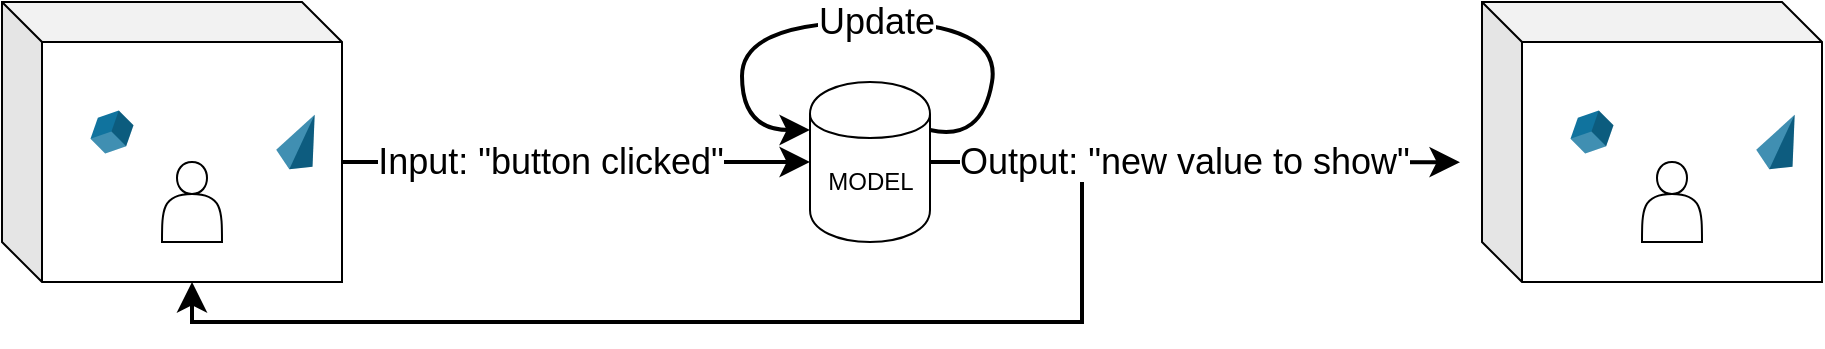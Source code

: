 <mxfile pages="2">
    <diagram name="GameLoop logics" id="K8I0entXAn2vORYXvAi0">
        <mxGraphModel dx="2882" dy="1411" grid="1" gridSize="10" guides="1" tooltips="1" connect="1" arrows="1" fold="1" page="1" pageScale="1" pageWidth="827" pageHeight="1169" math="0" shadow="0">
            <root>
                <mxCell id="0"/>
                <mxCell id="1" parent="0"/>
                <mxCell id="uvCerdLrEHCFP_nsgtv2-18" style="edgeStyle=orthogonalEdgeStyle;html=1;strokeColor=#000000;fontSize=22;exitX=0;exitY=0;exitDx=170;exitDy=80;exitPerimeter=0;entryX=0;entryY=0.5;entryDx=0;entryDy=0;strokeWidth=2;endSize=9;" edge="1" parent="1" source="uvCerdLrEHCFP_nsgtv2-22" target="uvCerdLrEHCFP_nsgtv2-27">
                    <mxGeometry relative="1" as="geometry">
                        <mxPoint x="364" y="140" as="sourcePoint"/>
                        <mxPoint x="290" y="50" as="targetPoint"/>
                    </mxGeometry>
                </mxCell>
                <mxCell id="uvCerdLrEHCFP_nsgtv2-19" value="&lt;font style=&quot;font-size: 18px;&quot;&gt;Input: &quot;button clicked&quot;&lt;/font&gt;" style="edgeLabel;html=1;align=center;verticalAlign=middle;resizable=0;points=[];" vertex="1" connectable="0" parent="uvCerdLrEHCFP_nsgtv2-18">
                    <mxGeometry x="-0.269" y="-1" relative="1" as="geometry">
                        <mxPoint x="18" y="-1" as="offset"/>
                    </mxGeometry>
                </mxCell>
                <mxCell id="uvCerdLrEHCFP_nsgtv2-20" style="edgeStyle=orthogonalEdgeStyle;html=1;strokeColor=#000000;fontSize=22;exitX=1;exitY=0.5;exitDx=0;exitDy=0;entryX=-0.004;entryY=0.556;entryDx=0;entryDy=0;entryPerimeter=0;strokeWidth=2;endSize=9;" edge="1" parent="1" source="uvCerdLrEHCFP_nsgtv2-27">
                    <mxGeometry relative="1" as="geometry">
                        <mxPoint x="424" y="170" as="sourcePoint"/>
                        <mxPoint x="719" y="130.08" as="targetPoint"/>
                        <Array as="points"/>
                    </mxGeometry>
                </mxCell>
                <mxCell id="uvCerdLrEHCFP_nsgtv2-21" value="&lt;font style=&quot;font-size: 18px;&quot;&gt;Output: &quot;new value to show&quot;&lt;/font&gt;" style="edgeLabel;html=1;align=center;verticalAlign=middle;resizable=0;points=[];" vertex="1" connectable="0" parent="uvCerdLrEHCFP_nsgtv2-20">
                    <mxGeometry x="-0.26" y="-1" relative="1" as="geometry">
                        <mxPoint x="28" y="-1" as="offset"/>
                    </mxGeometry>
                </mxCell>
                <mxCell id="uvCerdLrEHCFP_nsgtv2-22" value="" style="shape=cube;whiteSpace=wrap;html=1;boundedLbl=1;backgroundOutline=1;darkOpacity=0.05;darkOpacity2=0.1;" vertex="1" parent="1">
                    <mxGeometry x="-10" y="50" width="170" height="140" as="geometry"/>
                </mxCell>
                <mxCell id="uvCerdLrEHCFP_nsgtv2-23" value="" style="shape=actor;whiteSpace=wrap;html=1;" vertex="1" parent="1">
                    <mxGeometry x="70" y="130" width="30" height="40" as="geometry"/>
                </mxCell>
                <mxCell id="uvCerdLrEHCFP_nsgtv2-24" value="" style="verticalLabelPosition=bottom;verticalAlign=top;html=1;shape=mxgraph.infographic.shadedCube;isoAngle=15;fillColor=#10739E;strokeColor=none;rotation=-45;" vertex="1" parent="1">
                    <mxGeometry x="35" y="105" width="20" height="20" as="geometry"/>
                </mxCell>
                <mxCell id="uvCerdLrEHCFP_nsgtv2-25" value="" style="verticalLabelPosition=bottom;verticalAlign=top;html=1;shape=mxgraph.infographic.shadedPyramid;fillColor=#10739E;strokeColor=none;rotation=25;" vertex="1" parent="1">
                    <mxGeometry x="130" y="105" width="20" height="30" as="geometry"/>
                </mxCell>
                <mxCell id="uvCerdLrEHCFP_nsgtv2-26" style="edgeStyle=none;html=1;entryX=0;entryY=0;entryDx=95;entryDy=140;entryPerimeter=0;rounded=0;strokeWidth=2;endSize=9;" edge="1" parent="1" target="uvCerdLrEHCFP_nsgtv2-22">
                    <mxGeometry relative="1" as="geometry">
                        <mxPoint x="530" y="140" as="sourcePoint"/>
                        <Array as="points">
                            <mxPoint x="530" y="160"/>
                            <mxPoint x="530" y="210"/>
                            <mxPoint x="170" y="210"/>
                            <mxPoint x="85" y="210"/>
                        </Array>
                    </mxGeometry>
                </mxCell>
                <mxCell id="uvCerdLrEHCFP_nsgtv2-27" value="" style="shape=cylinder;whiteSpace=wrap;html=1;boundedLbl=1;backgroundOutline=1;fontSize=22;" vertex="1" parent="1">
                    <mxGeometry x="394" y="90" width="60" height="80" as="geometry"/>
                </mxCell>
                <mxCell id="uvCerdLrEHCFP_nsgtv2-28" style="edgeStyle=none;curved=1;html=1;exitX=1;exitY=0.3;exitDx=0;exitDy=0;entryX=0;entryY=0.3;entryDx=0;entryDy=0;strokeWidth=2;endSize=9;" edge="1" parent="1" source="uvCerdLrEHCFP_nsgtv2-27" target="uvCerdLrEHCFP_nsgtv2-27">
                    <mxGeometry relative="1" as="geometry">
                        <Array as="points">
                            <mxPoint x="480" y="120"/>
                            <mxPoint x="490" y="60"/>
                            <mxPoint x="360" y="60"/>
                            <mxPoint x="360" y="114"/>
                        </Array>
                    </mxGeometry>
                </mxCell>
                <mxCell id="uvCerdLrEHCFP_nsgtv2-29" value="&lt;font style=&quot;font-size: 18px;&quot;&gt;Update&lt;/font&gt;" style="edgeLabel;html=1;align=center;verticalAlign=middle;resizable=0;points=[];" vertex="1" connectable="0" parent="uvCerdLrEHCFP_nsgtv2-28">
                    <mxGeometry x="-0.156" relative="1" as="geometry">
                        <mxPoint x="-22" as="offset"/>
                    </mxGeometry>
                </mxCell>
                <mxCell id="uvCerdLrEHCFP_nsgtv2-30" value="" style="shape=cube;whiteSpace=wrap;html=1;boundedLbl=1;backgroundOutline=1;darkOpacity=0.05;darkOpacity2=0.1;" vertex="1" parent="1">
                    <mxGeometry x="730" y="50" width="170" height="140" as="geometry"/>
                </mxCell>
                <mxCell id="uvCerdLrEHCFP_nsgtv2-31" value="" style="shape=actor;whiteSpace=wrap;html=1;" vertex="1" parent="1">
                    <mxGeometry x="810" y="130" width="30" height="40" as="geometry"/>
                </mxCell>
                <mxCell id="uvCerdLrEHCFP_nsgtv2-32" value="" style="verticalLabelPosition=bottom;verticalAlign=top;html=1;shape=mxgraph.infographic.shadedCube;isoAngle=15;fillColor=#10739E;strokeColor=none;rotation=-45;" vertex="1" parent="1">
                    <mxGeometry x="775" y="105" width="20" height="20" as="geometry"/>
                </mxCell>
                <mxCell id="uvCerdLrEHCFP_nsgtv2-33" value="" style="verticalLabelPosition=bottom;verticalAlign=top;html=1;shape=mxgraph.infographic.shadedPyramid;fillColor=#10739E;strokeColor=none;rotation=25;" vertex="1" parent="1">
                    <mxGeometry x="870" y="105" width="20" height="30" as="geometry"/>
                </mxCell>
                <mxCell id="uvCerdLrEHCFP_nsgtv2-34" value="MODEL" style="text;html=1;align=center;verticalAlign=middle;resizable=0;points=[];autosize=1;strokeColor=none;fillColor=none;" vertex="1" parent="1">
                    <mxGeometry x="389" y="125" width="70" height="30" as="geometry"/>
                </mxCell>
            </root>
        </mxGraphModel>
    </diagram>
    <diagram id="ECH3pPtd6QQJtXg-LJKk" name="Struttura Progetto">
        <mxGraphModel dx="1957" dy="776" grid="1" gridSize="10" guides="1" tooltips="1" connect="1" arrows="1" fold="1" page="1" pageScale="1" pageWidth="827" pageHeight="1169" math="0" shadow="0">
            <root>
                <mxCell id="0"/>
                <mxCell id="1" parent="0"/>
                <mxCell id="9Mm-cmHZhTrKChTn1MuW-1" style="edgeStyle=none;rounded=0;html=1;entryX=0;entryY=0.5;entryDx=0;entryDy=0;fontSize=21;endArrow=diamond;endFill=1;exitX=1;exitY=0.5;exitDx=0;exitDy=0;endSize=20;" parent="1" source="9Mm-cmHZhTrKChTn1MuW-13" target="9Mm-cmHZhTrKChTn1MuW-8" edge="1">
                    <mxGeometry relative="1" as="geometry">
                        <mxPoint x="330.0" y="285" as="sourcePoint"/>
                    </mxGeometry>
                </mxCell>
                <mxCell id="9Mm-cmHZhTrKChTn1MuW-3" value="2" style="edgeLabel;html=1;align=center;verticalAlign=middle;resizable=0;points=[];fontSize=21;" parent="9Mm-cmHZhTrKChTn1MuW-1" vertex="1" connectable="0">
                    <mxGeometry x="-0.85" y="-1" relative="1" as="geometry">
                        <mxPoint x="-1" y="-21" as="offset"/>
                    </mxGeometry>
                </mxCell>
                <mxCell id="9Mm-cmHZhTrKChTn1MuW-5" value="" style="endArrow=diamond;endFill=0;endSize=24;html=1;rounded=0;exitX=0.5;exitY=0;exitDx=0;exitDy=0;entryX=0;entryY=0.5;entryDx=0;entryDy=0;edgeStyle=orthogonalEdgeStyle;" parent="1" source="9Mm-cmHZhTrKChTn1MuW-25" target="9Mm-cmHZhTrKChTn1MuW-17" edge="1">
                    <mxGeometry width="160" relative="1" as="geometry">
                        <mxPoint x="180" y="510" as="sourcePoint"/>
                        <mxPoint x="180" y="640" as="targetPoint"/>
                    </mxGeometry>
                </mxCell>
                <mxCell id="9Mm-cmHZhTrKChTn1MuW-6" value="&lt;font style=&quot;font-size: 21px;&quot;&gt;0..2&lt;/font&gt;" style="edgeLabel;html=1;align=center;verticalAlign=middle;resizable=0;points=[];" parent="9Mm-cmHZhTrKChTn1MuW-5" vertex="1" connectable="0">
                    <mxGeometry x="-0.819" y="-2" relative="1" as="geometry">
                        <mxPoint x="78" y="-46" as="offset"/>
                    </mxGeometry>
                </mxCell>
                <mxCell id="9Mm-cmHZhTrKChTn1MuW-7" value="*" style="edgeLabel;html=1;align=center;verticalAlign=middle;resizable=0;points=[];fontSize=21;" parent="9Mm-cmHZhTrKChTn1MuW-5" vertex="1" connectable="0">
                    <mxGeometry x="-0.715" y="2" relative="1" as="geometry">
                        <mxPoint x="-8" y="13" as="offset"/>
                    </mxGeometry>
                </mxCell>
                <mxCell id="9Mm-cmHZhTrKChTn1MuW-8" value="Game" style="rounded=0;whiteSpace=wrap;html=1;fontSize=21;" parent="1" vertex="1">
                    <mxGeometry x="510" y="250" width="120" height="60" as="geometry"/>
                </mxCell>
                <mxCell id="9Mm-cmHZhTrKChTn1MuW-9" style="edgeStyle=orthogonalEdgeStyle;rounded=0;html=1;exitX=0.25;exitY=0;exitDx=0;exitDy=0;entryX=1;entryY=0.5;entryDx=0;entryDy=0;fontSize=21;endArrow=none;endFill=0;" parent="1" source="9Mm-cmHZhTrKChTn1MuW-13" target="9Mm-cmHZhTrKChTn1MuW-17" edge="1">
                    <mxGeometry relative="1" as="geometry"/>
                </mxCell>
                <mxCell id="9Mm-cmHZhTrKChTn1MuW-10" value="holds" style="edgeLabel;html=1;align=center;verticalAlign=middle;resizable=0;points=[];fontSize=21;" parent="9Mm-cmHZhTrKChTn1MuW-9" vertex="1" connectable="0">
                    <mxGeometry x="-0.142" y="-1" relative="1" as="geometry">
                        <mxPoint x="-50" y="1" as="offset"/>
                    </mxGeometry>
                </mxCell>
                <mxCell id="9Mm-cmHZhTrKChTn1MuW-11" value="1" style="edgeLabel;html=1;align=center;verticalAlign=middle;resizable=0;points=[];fontSize=21;" parent="9Mm-cmHZhTrKChTn1MuW-9" vertex="1" connectable="0">
                    <mxGeometry x="-0.75" y="1" relative="1" as="geometry">
                        <mxPoint x="11" y="16" as="offset"/>
                    </mxGeometry>
                </mxCell>
                <mxCell id="9Mm-cmHZhTrKChTn1MuW-12" value="1" style="edgeLabel;html=1;align=center;verticalAlign=middle;resizable=0;points=[];fontSize=21;" parent="9Mm-cmHZhTrKChTn1MuW-9" vertex="1" connectable="0">
                    <mxGeometry x="0.797" relative="1" as="geometry">
                        <mxPoint x="-6" y="-20" as="offset"/>
                    </mxGeometry>
                </mxCell>
                <mxCell id="1IONxU3glSTm9N3h4Tqr-2" style="edgeStyle=orthogonalEdgeStyle;html=1;exitX=0;exitY=0.5;exitDx=0;exitDy=0;entryX=0.5;entryY=0;entryDx=0;entryDy=0;rounded=0;endArrow=none;endFill=0;" parent="1" source="9Mm-cmHZhTrKChTn1MuW-13" target="1IONxU3glSTm9N3h4Tqr-1" edge="1">
                    <mxGeometry relative="1" as="geometry"/>
                </mxCell>
                <mxCell id="1IONxU3glSTm9N3h4Tqr-3" value="&lt;font style=&quot;font-size: 21px;&quot;&gt;has a&lt;/font&gt;" style="edgeLabel;html=1;align=center;verticalAlign=middle;resizable=0;points=[];" parent="1IONxU3glSTm9N3h4Tqr-2" vertex="1" connectable="0">
                    <mxGeometry x="-0.102" y="1" relative="1" as="geometry">
                        <mxPoint x="58" as="offset"/>
                    </mxGeometry>
                </mxCell>
                <mxCell id="1IONxU3glSTm9N3h4Tqr-4" value="1" style="edgeLabel;html=1;align=center;verticalAlign=middle;resizable=0;points=[];fontSize=21;" parent="1IONxU3glSTm9N3h4Tqr-2" vertex="1" connectable="0">
                    <mxGeometry x="-0.883" y="2" relative="1" as="geometry">
                        <mxPoint x="8" y="18" as="offset"/>
                    </mxGeometry>
                </mxCell>
                <mxCell id="1IONxU3glSTm9N3h4Tqr-5" value="1" style="edgeLabel;html=1;align=center;verticalAlign=middle;resizable=0;points=[];fontSize=21;" parent="1IONxU3glSTm9N3h4Tqr-2" vertex="1" connectable="0">
                    <mxGeometry x="0.809" y="-1" relative="1" as="geometry">
                        <mxPoint x="-9" y="21" as="offset"/>
                    </mxGeometry>
                </mxCell>
                <mxCell id="1IONxU3glSTm9N3h4Tqr-25" style="edgeStyle=none;rounded=0;html=1;exitX=0.25;exitY=1;exitDx=0;exitDy=0;fontSize=21;endArrow=none;endFill=0;endSize=20;entryX=0.25;entryY=0;entryDx=0;entryDy=0;" parent="1" source="9Mm-cmHZhTrKChTn1MuW-13" target="1IONxU3glSTm9N3h4Tqr-12" edge="1">
                    <mxGeometry relative="1" as="geometry">
                        <mxPoint x="380" y="430" as="targetPoint"/>
                    </mxGeometry>
                </mxCell>
                <mxCell id="1IONxU3glSTm9N3h4Tqr-26" value="play" style="edgeLabel;html=1;align=center;verticalAlign=middle;resizable=0;points=[];fontSize=21;" parent="1IONxU3glSTm9N3h4Tqr-25" vertex="1" connectable="0">
                    <mxGeometry x="0.139" y="1" relative="1" as="geometry">
                        <mxPoint x="-1" y="11" as="offset"/>
                    </mxGeometry>
                </mxCell>
                <mxCell id="1IONxU3glSTm9N3h4Tqr-37" style="edgeStyle=none;rounded=0;html=1;exitX=0.75;exitY=0;exitDx=0;exitDy=0;entryX=0.5;entryY=1;entryDx=0;entryDy=0;fontSize=21;endArrow=none;endFill=0;endSize=20;" parent="1" source="9Mm-cmHZhTrKChTn1MuW-13" target="1IONxU3glSTm9N3h4Tqr-36" edge="1">
                    <mxGeometry relative="1" as="geometry"/>
                </mxCell>
                <mxCell id="1IONxU3glSTm9N3h4Tqr-45" value="has" style="edgeLabel;html=1;align=center;verticalAlign=middle;resizable=0;points=[];fontSize=21;" parent="1IONxU3glSTm9N3h4Tqr-37" vertex="1" connectable="0">
                    <mxGeometry x="0.246" y="-3" relative="1" as="geometry">
                        <mxPoint as="offset"/>
                    </mxGeometry>
                </mxCell>
                <mxCell id="1IONxU3glSTm9N3h4Tqr-43" style="edgeStyle=none;rounded=0;html=1;exitX=0.75;exitY=1;exitDx=0;exitDy=0;entryX=0.75;entryY=0;entryDx=0;entryDy=0;fontSize=21;endArrow=none;endFill=0;endSize=20;" parent="1" source="9Mm-cmHZhTrKChTn1MuW-13" target="1IONxU3glSTm9N3h4Tqr-12" edge="1">
                    <mxGeometry relative="1" as="geometry"/>
                </mxCell>
                <mxCell id="1IONxU3glSTm9N3h4Tqr-44" value="direct attacks" style="edgeLabel;html=1;align=center;verticalAlign=middle;resizable=0;points=[];fontSize=21;" parent="1IONxU3glSTm9N3h4Tqr-43" vertex="1" connectable="0">
                    <mxGeometry x="-0.29" y="1" relative="1" as="geometry">
                        <mxPoint x="39" y="-1" as="offset"/>
                    </mxGeometry>
                </mxCell>
                <mxCell id="9Mm-cmHZhTrKChTn1MuW-13" value="Player" style="rounded=0;whiteSpace=wrap;html=1;fontSize=21;" parent="1" vertex="1">
                    <mxGeometry x="240" y="250" width="120" height="60" as="geometry"/>
                </mxCell>
                <mxCell id="9Mm-cmHZhTrKChTn1MuW-14" style="edgeStyle=orthogonalEdgeStyle;rounded=0;html=1;entryX=0.75;entryY=1;entryDx=0;entryDy=0;strokeWidth=1;fontSize=21;endArrow=diamond;endFill=1;endSize=20;exitX=0.5;exitY=0;exitDx=0;exitDy=0;" parent="1" source="9Mm-cmHZhTrKChTn1MuW-16" target="9Mm-cmHZhTrKChTn1MuW-8" edge="1">
                    <mxGeometry relative="1" as="geometry"/>
                </mxCell>
                <mxCell id="9Mm-cmHZhTrKChTn1MuW-15" value="1" style="edgeLabel;html=1;align=center;verticalAlign=middle;resizable=0;points=[];fontSize=21;" parent="9Mm-cmHZhTrKChTn1MuW-14" vertex="1" connectable="0">
                    <mxGeometry x="-0.814" y="1" relative="1" as="geometry">
                        <mxPoint x="11" y="-3" as="offset"/>
                    </mxGeometry>
                </mxCell>
                <mxCell id="9Mm-cmHZhTrKChTn1MuW-16" value="Turn" style="rounded=0;whiteSpace=wrap;html=1;fontSize=21;" parent="1" vertex="1">
                    <mxGeometry x="707" y="438" width="120" height="60" as="geometry"/>
                </mxCell>
                <mxCell id="9Mm-cmHZhTrKChTn1MuW-17" value="Deck" style="rounded=0;whiteSpace=wrap;html=1;fontSize=21;" parent="1" vertex="1">
                    <mxGeometry x="-30" y="190" width="120" height="60" as="geometry"/>
                </mxCell>
                <mxCell id="9Mm-cmHZhTrKChTn1MuW-18" style="edgeStyle=orthogonalEdgeStyle;rounded=0;html=1;entryX=0.25;entryY=1;entryDx=0;entryDy=0;strokeWidth=1;fontSize=21;endArrow=diamond;endFill=1;endSize=20;" parent="1" source="9Mm-cmHZhTrKChTn1MuW-20" target="9Mm-cmHZhTrKChTn1MuW-8" edge="1">
                    <mxGeometry relative="1" as="geometry"/>
                </mxCell>
                <mxCell id="9Mm-cmHZhTrKChTn1MuW-19" value="1" style="edgeLabel;html=1;align=center;verticalAlign=middle;resizable=0;points=[];fontSize=21;" parent="9Mm-cmHZhTrKChTn1MuW-18" vertex="1" connectable="0">
                    <mxGeometry x="-0.85" relative="1" as="geometry">
                        <mxPoint x="10" y="-5" as="offset"/>
                    </mxGeometry>
                </mxCell>
                <mxCell id="9Mm-cmHZhTrKChTn1MuW-20" value="Battlefield" style="whiteSpace=wrap;html=1;fontSize=21;" parent="1" vertex="1">
                    <mxGeometry x="480" y="448" width="120" height="60" as="geometry"/>
                </mxCell>
                <mxCell id="9Mm-cmHZhTrKChTn1MuW-25" value="Card" style="rounded=0;whiteSpace=wrap;html=1;fontSize=21;" parent="1" vertex="1">
                    <mxGeometry x="-220" y="260" width="120" height="60" as="geometry"/>
                </mxCell>
                <mxCell id="1IONxU3glSTm9N3h4Tqr-40" style="edgeStyle=none;rounded=0;html=1;fontSize=21;endArrow=none;endFill=0;endSize=20;dashed=1;exitX=0.992;exitY=0.37;exitDx=0;exitDy=0;exitPerimeter=0;" parent="1" source="1IONxU3glSTm9N3h4Tqr-1" edge="1">
                    <mxGeometry relative="1" as="geometry">
                        <mxPoint x="250" y="400" as="targetPoint"/>
                    </mxGeometry>
                </mxCell>
                <mxCell id="1IONxU3glSTm9N3h4Tqr-1" value="Hand" style="rounded=0;whiteSpace=wrap;html=1;fontSize=21;" parent="1" vertex="1">
                    <mxGeometry x="-30" y="378" width="120" height="60" as="geometry"/>
                </mxCell>
                <mxCell id="1IONxU3glSTm9N3h4Tqr-6" value="" style="endArrow=diamond;endFill=0;endSize=24;html=1;rounded=0;exitX=0.5;exitY=1;exitDx=0;exitDy=0;entryX=0;entryY=0.5;entryDx=0;entryDy=0;edgeStyle=orthogonalEdgeStyle;" parent="1" source="9Mm-cmHZhTrKChTn1MuW-25" target="1IONxU3glSTm9N3h4Tqr-1" edge="1">
                    <mxGeometry width="160" relative="1" as="geometry">
                        <mxPoint x="249.76" y="620" as="sourcePoint"/>
                        <mxPoint x="249.76" y="490" as="targetPoint"/>
                    </mxGeometry>
                </mxCell>
                <mxCell id="1IONxU3glSTm9N3h4Tqr-7" value="&lt;font style=&quot;font-size: 21px;&quot;&gt;0..2&lt;/font&gt;" style="edgeLabel;html=1;align=center;verticalAlign=middle;resizable=0;points=[];" parent="1IONxU3glSTm9N3h4Tqr-6" vertex="1" connectable="0">
                    <mxGeometry x="-0.819" y="-2" relative="1" as="geometry">
                        <mxPoint x="82" y="51" as="offset"/>
                    </mxGeometry>
                </mxCell>
                <mxCell id="1IONxU3glSTm9N3h4Tqr-8" value="*" style="edgeLabel;html=1;align=center;verticalAlign=middle;resizable=0;points=[];fontSize=21;" parent="1IONxU3glSTm9N3h4Tqr-6" vertex="1" connectable="0">
                    <mxGeometry x="-0.715" y="2" relative="1" as="geometry">
                        <mxPoint x="-12" y="-3" as="offset"/>
                    </mxGeometry>
                </mxCell>
                <mxCell id="1IONxU3glSTm9N3h4Tqr-13" style="edgeStyle=none;rounded=0;html=1;entryX=0;entryY=0.5;entryDx=0;entryDy=0;fontSize=21;endArrow=diamond;endFill=1;exitX=1;exitY=0.5;exitDx=0;exitDy=0;endSize=20;" parent="1" source="1IONxU3glSTm9N3h4Tqr-12" target="9Mm-cmHZhTrKChTn1MuW-20" edge="1">
                    <mxGeometry relative="1" as="geometry">
                        <Array as="points"/>
                    </mxGeometry>
                </mxCell>
                <mxCell id="1IONxU3glSTm9N3h4Tqr-12" value="PlacedCard" style="rounded=0;whiteSpace=wrap;html=1;fontSize=21;" parent="1" vertex="1">
                    <mxGeometry x="240" y="448" width="120" height="60" as="geometry"/>
                </mxCell>
                <mxCell id="1IONxU3glSTm9N3h4Tqr-15" value="0..*" style="text;html=1;align=center;verticalAlign=middle;resizable=0;points=[];autosize=1;strokeColor=none;fillColor=none;fontSize=21;" parent="1" vertex="1">
                    <mxGeometry x="220" y="418" width="60" height="40" as="geometry"/>
                </mxCell>
                <mxCell id="1IONxU3glSTm9N3h4Tqr-17" style="edgeStyle=none;rounded=0;html=1;fontSize=21;endArrow=none;endFill=0;endSize=20;exitX=0.5;exitY=1;exitDx=0;exitDy=0;" parent="1" source="1IONxU3glSTm9N3h4Tqr-16" edge="1">
                    <mxGeometry relative="1" as="geometry">
                        <mxPoint x="570" y="250" as="targetPoint"/>
                    </mxGeometry>
                </mxCell>
                <mxCell id="1IONxU3glSTm9N3h4Tqr-18" value="joins" style="edgeLabel;html=1;align=center;verticalAlign=middle;resizable=0;points=[];fontSize=21;" parent="1IONxU3glSTm9N3h4Tqr-17" vertex="1" connectable="0">
                    <mxGeometry x="0.2" relative="1" as="geometry">
                        <mxPoint y="-8" as="offset"/>
                    </mxGeometry>
                </mxCell>
                <mxCell id="1IONxU3glSTm9N3h4Tqr-16" value="User" style="rounded=0;whiteSpace=wrap;html=1;fontSize=21;" parent="1" vertex="1">
                    <mxGeometry x="510" y="60" width="120" height="60" as="geometry"/>
                </mxCell>
                <mxCell id="1IONxU3glSTm9N3h4Tqr-19" value="0..*" style="text;html=1;align=center;verticalAlign=middle;resizable=0;points=[];autosize=1;strokeColor=none;fillColor=none;fontSize=21;" parent="1" vertex="1">
                    <mxGeometry x="560" y="110" width="60" height="40" as="geometry"/>
                </mxCell>
                <mxCell id="1IONxU3glSTm9N3h4Tqr-20" value="1" style="text;html=1;align=center;verticalAlign=middle;resizable=0;points=[];autosize=1;strokeColor=none;fillColor=none;fontSize=21;" parent="1" vertex="1">
                    <mxGeometry x="560" y="220" width="40" height="40" as="geometry"/>
                </mxCell>
                <mxCell id="1IONxU3glSTm9N3h4Tqr-21" style="edgeStyle=orthogonalEdgeStyle;rounded=0;html=1;entryX=1;entryY=0.5;entryDx=0;entryDy=0;strokeWidth=1;fontSize=21;endArrow=diamond;endFill=1;endSize=20;exitX=0;exitY=0.5;exitDx=0;exitDy=0;" parent="1" source="1IONxU3glSTm9N3h4Tqr-23" target="9Mm-cmHZhTrKChTn1MuW-8" edge="1">
                    <mxGeometry relative="1" as="geometry">
                        <mxPoint x="740" y="280" as="sourcePoint"/>
                        <mxPoint x="610" y="320" as="targetPoint"/>
                    </mxGeometry>
                </mxCell>
                <mxCell id="1IONxU3glSTm9N3h4Tqr-23" value="Spectator" style="rounded=0;whiteSpace=wrap;html=1;fontSize=21;" parent="1" vertex="1">
                    <mxGeometry x="707" y="250" width="120" height="60" as="geometry"/>
                </mxCell>
                <mxCell id="1IONxU3glSTm9N3h4Tqr-24" value="0..*" style="text;html=1;align=center;verticalAlign=middle;resizable=0;points=[];autosize=1;strokeColor=none;fillColor=none;fontSize=21;" parent="1" vertex="1">
                    <mxGeometry x="660" y="250" width="60" height="40" as="geometry"/>
                </mxCell>
                <mxCell id="1IONxU3glSTm9N3h4Tqr-28" value="0..*" style="text;html=1;align=center;verticalAlign=middle;resizable=0;points=[];autosize=1;strokeColor=none;fillColor=none;fontSize=21;" parent="1" vertex="1">
                    <mxGeometry x="380" y="448" width="60" height="40" as="geometry"/>
                </mxCell>
                <mxCell id="1IONxU3glSTm9N3h4Tqr-29" value="1" style="text;html=1;align=center;verticalAlign=middle;resizable=0;points=[];autosize=1;strokeColor=none;fillColor=none;fontSize=21;" parent="1" vertex="1">
                    <mxGeometry x="240" y="300" width="40" height="40" as="geometry"/>
                </mxCell>
                <mxCell id="1IONxU3glSTm9N3h4Tqr-34" value="0..*" style="text;html=1;align=center;verticalAlign=middle;resizable=0;points=[];autosize=1;strokeColor=none;fillColor=none;fontSize=21;" parent="1" vertex="1">
                    <mxGeometry x="260" y="498" width="60" height="40" as="geometry"/>
                </mxCell>
                <mxCell id="1IONxU3glSTm9N3h4Tqr-35" value="0..*" style="text;html=1;align=center;verticalAlign=middle;resizable=0;points=[];autosize=1;strokeColor=none;fillColor=none;fontSize=21;" parent="1" vertex="1">
                    <mxGeometry x="190" y="458" width="60" height="40" as="geometry"/>
                </mxCell>
                <mxCell id="1IONxU3glSTm9N3h4Tqr-36" value="Life Points" style="rounded=0;whiteSpace=wrap;html=1;fontSize=21;" parent="1" vertex="1">
                    <mxGeometry x="270" y="60" width="120" height="60" as="geometry"/>
                </mxCell>
                <mxCell id="1IONxU3glSTm9N3h4Tqr-38" value="1" style="text;html=1;align=center;verticalAlign=middle;resizable=0;points=[];autosize=1;strokeColor=none;fillColor=none;fontSize=21;" parent="1" vertex="1">
                    <mxGeometry x="320" y="110" width="40" height="40" as="geometry"/>
                </mxCell>
                <mxCell id="1IONxU3glSTm9N3h4Tqr-39" value="1" style="text;html=1;align=center;verticalAlign=middle;resizable=0;points=[];autosize=1;strokeColor=none;fillColor=none;fontSize=21;" parent="1" vertex="1">
                    <mxGeometry x="320" y="220" width="40" height="40" as="geometry"/>
                </mxCell>
                <mxCell id="1IONxU3glSTm9N3h4Tqr-47" style="edgeStyle=none;rounded=0;html=1;exitX=0.25;exitY=1;exitDx=0;exitDy=0;entryX=0;entryY=0.75;entryDx=0;entryDy=0;fontSize=21;endArrow=none;endFill=0;endSize=20;" parent="1" source="1IONxU3glSTm9N3h4Tqr-12" target="1IONxU3glSTm9N3h4Tqr-12" edge="1">
                    <mxGeometry relative="1" as="geometry">
                        <Array as="points">
                            <mxPoint x="270" y="550"/>
                            <mxPoint x="210" y="550"/>
                            <mxPoint x="210" y="493"/>
                        </Array>
                    </mxGeometry>
                </mxCell>
                <mxCell id="1IONxU3glSTm9N3h4Tqr-48" value="attacks" style="edgeLabel;html=1;align=center;verticalAlign=middle;resizable=0;points=[];fontSize=21;" parent="1IONxU3glSTm9N3h4Tqr-47" vertex="1" connectable="0">
                    <mxGeometry x="0.234" y="-2" relative="1" as="geometry">
                        <mxPoint x="-12" y="15" as="offset"/>
                    </mxGeometry>
                </mxCell>
                <mxCell id="1IONxU3glSTm9N3h4Tqr-49" value="0..1" style="text;html=1;align=center;verticalAlign=middle;resizable=0;points=[];autosize=1;strokeColor=none;fillColor=none;fontSize=21;" parent="1" vertex="1">
                    <mxGeometry x="320" y="310" width="60" height="40" as="geometry"/>
                </mxCell>
                <mxCell id="1IONxU3glSTm9N3h4Tqr-50" value="0..*" style="text;html=1;align=center;verticalAlign=middle;resizable=0;points=[];autosize=1;strokeColor=none;fillColor=none;fontSize=21;" parent="1" vertex="1">
                    <mxGeometry x="320" y="418" width="60" height="40" as="geometry"/>
                </mxCell>
            </root>
        </mxGraphModel>
    </diagram>
    <diagram id="wANbDn2j-jqP6U3QL-yj" name="daisy chain">
        <mxGraphModel dx="1980" dy="776" grid="1" gridSize="10" guides="1" tooltips="1" connect="1" arrows="1" fold="1" page="1" pageScale="1" pageWidth="850" pageHeight="1100" math="0" shadow="0">
            <root>
                <mxCell id="0"/>
                <mxCell id="1" parent="0"/>
                <mxCell id="u9k8YTGe8svrHLL1ocL_-4" style="edgeStyle=none;html=1;exitX=0.25;exitY=1;exitDx=0;exitDy=0;entryX=0.5;entryY=0;entryDx=0;entryDy=0;fontSize=25;" parent="1" source="u9k8YTGe8svrHLL1ocL_-6" target="u9k8YTGe8svrHLL1ocL_-10" edge="1">
                    <mxGeometry relative="1" as="geometry"/>
                </mxCell>
                <mxCell id="u9k8YTGe8svrHLL1ocL_-5" style="edgeStyle=none;html=1;exitX=0.75;exitY=1;exitDx=0;exitDy=0;entryX=0.5;entryY=0;entryDx=0;entryDy=0;fontSize=25;" parent="1" source="u9k8YTGe8svrHLL1ocL_-6" target="u9k8YTGe8svrHLL1ocL_-11" edge="1">
                    <mxGeometry relative="1" as="geometry"/>
                </mxCell>
                <mxCell id="u9k8YTGe8svrHLL1ocL_-6" value="&lt;font style=&quot;font-size: 25px;&quot;&gt;CLIENT 2&lt;/font&gt;" style="rounded=0;whiteSpace=wrap;html=1;" parent="1" vertex="1">
                    <mxGeometry x="440" y="430" width="120" height="60" as="geometry"/>
                </mxCell>
                <mxCell id="u9k8YTGe8svrHLL1ocL_-7" value="&lt;font style=&quot;font-size: 25px;&quot;&gt;...&lt;/font&gt;" style="text;html=1;align=center;verticalAlign=middle;resizable=0;points=[];autosize=1;strokeColor=none;fillColor=none;" parent="1" vertex="1">
                    <mxGeometry x="760" y="440" width="40" height="40" as="geometry"/>
                </mxCell>
                <mxCell id="u9k8YTGe8svrHLL1ocL_-9" value="&lt;font style=&quot;font-size: 25px;&quot;&gt;MODEL 1&lt;/font&gt;" style="rounded=0;whiteSpace=wrap;html=1;" parent="1" vertex="1">
                    <mxGeometry x="200" y="535" width="120" height="50" as="geometry"/>
                </mxCell>
                <mxCell id="u9k8YTGe8svrHLL1ocL_-10" value="&lt;font style=&quot;font-size: 25px;&quot;&gt;VIEW 2&lt;/font&gt;" style="rounded=0;whiteSpace=wrap;html=1;" parent="1" vertex="1">
                    <mxGeometry x="380" y="535" width="100" height="50" as="geometry"/>
                </mxCell>
                <mxCell id="u9k8YTGe8svrHLL1ocL_-11" value="&lt;font style=&quot;font-size: 25px;&quot;&gt;MODEL 2&lt;/font&gt;" style="rounded=0;whiteSpace=wrap;html=1;" parent="1" vertex="1">
                    <mxGeometry x="525" y="535" width="120" height="50" as="geometry"/>
                </mxCell>
                <mxCell id="u9k8YTGe8svrHLL1ocL_-12" style="edgeStyle=none;html=1;exitX=0.31;exitY=0.8;exitDx=0;exitDy=0;exitPerimeter=0;entryX=0.5;entryY=0;entryDx=0;entryDy=0;fontSize=25;" parent="1" source="u9k8YTGe8svrHLL1ocL_-15" edge="1">
                    <mxGeometry relative="1" as="geometry">
                        <mxPoint x="180" y="430" as="targetPoint"/>
                    </mxGeometry>
                </mxCell>
                <mxCell id="u9k8YTGe8svrHLL1ocL_-13" style="edgeStyle=none;html=1;exitX=0.55;exitY=0.95;exitDx=0;exitDy=0;exitPerimeter=0;entryX=0.5;entryY=0;entryDx=0;entryDy=0;fontSize=25;" parent="1" source="u9k8YTGe8svrHLL1ocL_-15" target="u9k8YTGe8svrHLL1ocL_-6" edge="1">
                    <mxGeometry relative="1" as="geometry"/>
                </mxCell>
                <mxCell id="u9k8YTGe8svrHLL1ocL_-14" style="edgeStyle=none;html=1;exitX=0.8;exitY=0.8;exitDx=0;exitDy=0;exitPerimeter=0;entryX=0.425;entryY=0.025;entryDx=0;entryDy=0;entryPerimeter=0;fontSize=25;" parent="1" source="u9k8YTGe8svrHLL1ocL_-15" target="u9k8YTGe8svrHLL1ocL_-7" edge="1">
                    <mxGeometry relative="1" as="geometry"/>
                </mxCell>
                <mxCell id="u9k8YTGe8svrHLL1ocL_-15" value="Reflector" style="ellipse;shape=cloud;whiteSpace=wrap;html=1;fontSize=25;" parent="1" vertex="1">
                    <mxGeometry x="230" y="260" width="490" height="120" as="geometry"/>
                </mxCell>
                <mxCell id="u9k8YTGe8svrHLL1ocL_-16" style="edgeStyle=orthogonalEdgeStyle;html=1;entryX=0.5;entryY=1;entryDx=0;entryDy=0;fontSize=25;fontColor=#FF0000;strokeColor=#FF0000;" parent="1" source="u9k8YTGe8svrHLL1ocL_-19" target="u9k8YTGe8svrHLL1ocL_-9" edge="1">
                    <mxGeometry relative="1" as="geometry">
                        <Array as="points">
                            <mxPoint x="260" y="660"/>
                        </Array>
                    </mxGeometry>
                </mxCell>
                <mxCell id="u9k8YTGe8svrHLL1ocL_-17" style="edgeStyle=orthogonalEdgeStyle;html=1;entryX=0.5;entryY=1;entryDx=0;entryDy=0;fontSize=25;fontColor=#FF0000;strokeColor=#FF0000;" parent="1" source="u9k8YTGe8svrHLL1ocL_-19" target="u9k8YTGe8svrHLL1ocL_-11" edge="1">
                    <mxGeometry relative="1" as="geometry"/>
                </mxCell>
                <mxCell id="u9k8YTGe8svrHLL1ocL_-18" style="edgeStyle=orthogonalEdgeStyle;html=1;entryX=0.466;entryY=1.026;entryDx=0;entryDy=0;entryPerimeter=0;fontSize=25;fontColor=#FF0000;strokeColor=#FF0000;" parent="1" source="u9k8YTGe8svrHLL1ocL_-19" target="u9k8YTGe8svrHLL1ocL_-7" edge="1">
                    <mxGeometry relative="1" as="geometry"/>
                </mxCell>
                <mxCell id="u9k8YTGe8svrHLL1ocL_-19" value="&lt;font color=&quot;#ff0000&quot;&gt;BIT-IDENTICAL&lt;/font&gt;" style="text;html=1;align=center;verticalAlign=middle;resizable=0;points=[];autosize=1;strokeColor=none;fillColor=none;fontSize=25;" parent="1" vertex="1">
                    <mxGeometry x="310" y="640" width="200" height="40" as="geometry"/>
                </mxCell>
                <mxCell id="u9k8YTGe8svrHLL1ocL_-20" value="&lt;font style=&quot;font-size: 25px;&quot;&gt;CLIENT 1&lt;/font&gt;" style="rounded=0;whiteSpace=wrap;html=1;" parent="1" vertex="1">
                    <mxGeometry x="110" y="430" width="120" height="60" as="geometry"/>
                </mxCell>
                <mxCell id="u9k8YTGe8svrHLL1ocL_-21" style="edgeStyle=none;html=1;exitX=0.25;exitY=1;exitDx=0;exitDy=0;entryX=0.5;entryY=0;entryDx=0;entryDy=0;fontSize=25;" parent="1" source="u9k8YTGe8svrHLL1ocL_-20" target="u9k8YTGe8svrHLL1ocL_-22" edge="1">
                    <mxGeometry relative="1" as="geometry"/>
                </mxCell>
                <mxCell id="u9k8YTGe8svrHLL1ocL_-22" value="&lt;font style=&quot;font-size: 25px;&quot;&gt;VIEW 1&lt;/font&gt;" style="rounded=0;whiteSpace=wrap;html=1;" parent="1" vertex="1">
                    <mxGeometry x="20" y="535" width="100" height="50" as="geometry"/>
                </mxCell>
                <mxCell id="u9k8YTGe8svrHLL1ocL_-23" style="edgeStyle=none;html=1;exitX=0.75;exitY=1;exitDx=0;exitDy=0;entryX=0.5;entryY=0;entryDx=0;entryDy=0;fontSize=25;" parent="1" source="u9k8YTGe8svrHLL1ocL_-20" edge="1">
                    <mxGeometry relative="1" as="geometry">
                        <mxPoint x="250.0" y="535" as="targetPoint"/>
                    </mxGeometry>
                </mxCell>
                <mxCell id="u9k8YTGe8svrHLL1ocL_-24" style="edgeStyle=orthogonalEdgeStyle;html=1;exitX=1;exitY=0.5;exitDx=0;exitDy=0;entryX=0.5;entryY=0;entryDx=0;entryDy=0;entryPerimeter=0;" parent="1" source="u9k8YTGe8svrHLL1ocL_-27" target="u9k8YTGe8svrHLL1ocL_-37" edge="1">
                    <mxGeometry relative="1" as="geometry"/>
                </mxCell>
                <mxCell id="u9k8YTGe8svrHLL1ocL_-25" style="edgeStyle=orthogonalEdgeStyle;html=1;exitX=0.5;exitY=1;exitDx=0;exitDy=0;entryX=0.5;entryY=0;entryDx=0;entryDy=0;" parent="1" source="u9k8YTGe8svrHLL1ocL_-27" target="u9k8YTGe8svrHLL1ocL_-33" edge="1">
                    <mxGeometry relative="1" as="geometry"/>
                </mxCell>
                <mxCell id="u9k8YTGe8svrHLL1ocL_-26" style="edgeStyle=orthogonalEdgeStyle;html=1;exitX=0;exitY=0.5;exitDx=0;exitDy=0;entryX=0.5;entryY=0;entryDx=0;entryDy=0;" parent="1" source="u9k8YTGe8svrHLL1ocL_-27" target="u9k8YTGe8svrHLL1ocL_-29" edge="1">
                    <mxGeometry relative="1" as="geometry"/>
                </mxCell>
                <mxCell id="u9k8YTGe8svrHLL1ocL_-27" value="&lt;font style=&quot;font-size: 25px;&quot;&gt;MODEL&lt;/font&gt;" style="rounded=0;whiteSpace=wrap;html=1;" parent="1" vertex="1">
                    <mxGeometry x="375" y="790" width="100" height="50" as="geometry"/>
                </mxCell>
                <mxCell id="u9k8YTGe8svrHLL1ocL_-28" style="edgeStyle=orthogonalEdgeStyle;html=1;exitX=0.5;exitY=0;exitDx=0;exitDy=0;entryX=0;entryY=0.5;entryDx=0;entryDy=0;" parent="1" source="u9k8YTGe8svrHLL1ocL_-29" target="u9k8YTGe8svrHLL1ocL_-27" edge="1">
                    <mxGeometry relative="1" as="geometry"/>
                </mxCell>
                <mxCell id="u9k8YTGe8svrHLL1ocL_-29" value="&lt;font style=&quot;font-size: 25px;&quot;&gt;CLIENT 1&lt;/font&gt;" style="rounded=0;whiteSpace=wrap;html=1;" parent="1" vertex="1">
                    <mxGeometry x="70" y="970" width="120" height="60" as="geometry"/>
                </mxCell>
                <mxCell id="u9k8YTGe8svrHLL1ocL_-30" style="edgeStyle=none;html=1;entryX=0.5;entryY=0;entryDx=0;entryDy=0;fontSize=25;exitX=0.5;exitY=1;exitDx=0;exitDy=0;" parent="1" source="u9k8YTGe8svrHLL1ocL_-29" target="u9k8YTGe8svrHLL1ocL_-31" edge="1">
                    <mxGeometry relative="1" as="geometry">
                        <mxPoint x="100" y="1030" as="sourcePoint"/>
                    </mxGeometry>
                </mxCell>
                <mxCell id="u9k8YTGe8svrHLL1ocL_-31" value="&lt;font style=&quot;font-size: 25px;&quot;&gt;VIEW 1&lt;/font&gt;" style="rounded=0;whiteSpace=wrap;html=1;" parent="1" vertex="1">
                    <mxGeometry x="80" y="1090" width="100" height="50" as="geometry"/>
                </mxCell>
                <mxCell id="u9k8YTGe8svrHLL1ocL_-32" style="edgeStyle=orthogonalEdgeStyle;html=1;exitX=0.5;exitY=0;exitDx=0;exitDy=0;entryX=0.5;entryY=1;entryDx=0;entryDy=0;" parent="1" source="u9k8YTGe8svrHLL1ocL_-33" target="u9k8YTGe8svrHLL1ocL_-27" edge="1">
                    <mxGeometry relative="1" as="geometry"/>
                </mxCell>
                <mxCell id="u9k8YTGe8svrHLL1ocL_-33" value="&lt;font style=&quot;font-size: 25px;&quot;&gt;CLIENT 2&lt;/font&gt;" style="rounded=0;whiteSpace=wrap;html=1;" parent="1" vertex="1">
                    <mxGeometry x="365" y="970" width="120" height="60" as="geometry"/>
                </mxCell>
                <mxCell id="u9k8YTGe8svrHLL1ocL_-34" style="edgeStyle=none;html=1;entryX=0.5;entryY=0;entryDx=0;entryDy=0;fontSize=25;exitX=0.5;exitY=1;exitDx=0;exitDy=0;" parent="1" source="u9k8YTGe8svrHLL1ocL_-33" target="u9k8YTGe8svrHLL1ocL_-35" edge="1">
                    <mxGeometry relative="1" as="geometry">
                        <mxPoint x="395" y="1030" as="sourcePoint"/>
                    </mxGeometry>
                </mxCell>
                <mxCell id="u9k8YTGe8svrHLL1ocL_-35" value="&lt;font style=&quot;font-size: 25px;&quot;&gt;VIEW 2&lt;/font&gt;" style="rounded=0;whiteSpace=wrap;html=1;" parent="1" vertex="1">
                    <mxGeometry x="375" y="1090" width="100" height="50" as="geometry"/>
                </mxCell>
                <mxCell id="u9k8YTGe8svrHLL1ocL_-36" style="edgeStyle=orthogonalEdgeStyle;html=1;entryX=1;entryY=0.5;entryDx=0;entryDy=0;" parent="1" source="u9k8YTGe8svrHLL1ocL_-37" target="u9k8YTGe8svrHLL1ocL_-27" edge="1">
                    <mxGeometry relative="1" as="geometry">
                        <Array as="points">
                            <mxPoint x="680" y="815"/>
                        </Array>
                    </mxGeometry>
                </mxCell>
                <mxCell id="u9k8YTGe8svrHLL1ocL_-37" value="&lt;font style=&quot;font-size: 25px;&quot;&gt;...&lt;/font&gt;" style="text;html=1;align=center;verticalAlign=middle;resizable=0;points=[];autosize=1;strokeColor=none;fillColor=none;" parent="1" vertex="1">
                    <mxGeometry x="660" y="990" width="40" height="40" as="geometry"/>
                </mxCell>
                <mxCell id="u9k8YTGe8svrHLL1ocL_-38" style="edgeStyle=orthogonalEdgeStyle;html=1;entryX=1;entryY=0.5;entryDx=0;entryDy=0;strokeColor=#000000;fontSize=25;fontColor=#FF0000;endArrow=none;endFill=0;dashed=1;endSize=11;strokeWidth=3;" parent="1" edge="1">
                    <mxGeometry relative="1" as="geometry">
                        <mxPoint x="830" y="720" as="sourcePoint"/>
                        <mxPoint y="720" as="targetPoint"/>
                        <Array as="points">
                            <mxPoint x="205" y="720"/>
                        </Array>
                    </mxGeometry>
                </mxCell>
            </root>
        </mxGraphModel>
    </diagram>
    <diagram id="5SfLwn5_wVqxpOUKxOBn" name="Page-4">
        <mxGraphModel dx="1792" dy="647" grid="1" gridSize="10" guides="1" tooltips="1" connect="1" arrows="1" fold="1" page="1" pageScale="1" pageWidth="850" pageHeight="1100" math="0" shadow="0">
            <root>
                <mxCell id="0"/>
                <mxCell id="1" parent="0"/>
                <mxCell id="BgdJkpTcwvqhxMN9g7JM-1" style="edgeStyle=orthogonalEdgeStyle;html=1;strokeColor=#000000;fontSize=22;exitX=0;exitY=0;exitDx=170;exitDy=80;exitPerimeter=0;entryX=0;entryY=0.5;entryDx=0;entryDy=0;strokeWidth=2;endSize=9;" parent="1" source="BgdJkpTcwvqhxMN9g7JM-5" target="BgdJkpTcwvqhxMN9g7JM-14" edge="1">
                    <mxGeometry relative="1" as="geometry">
                        <mxPoint x="354" y="130" as="sourcePoint"/>
                        <mxPoint x="280" y="40" as="targetPoint"/>
                    </mxGeometry>
                </mxCell>
                <mxCell id="BgdJkpTcwvqhxMN9g7JM-2" value="&lt;font style=&quot;font-size: 18px;&quot;&gt;Input: &quot;button clicked&quot;&lt;/font&gt;" style="edgeLabel;html=1;align=center;verticalAlign=middle;resizable=0;points=[];" parent="BgdJkpTcwvqhxMN9g7JM-1" vertex="1" connectable="0">
                    <mxGeometry x="-0.269" y="-1" relative="1" as="geometry">
                        <mxPoint x="18" y="-1" as="offset"/>
                    </mxGeometry>
                </mxCell>
                <mxCell id="BgdJkpTcwvqhxMN9g7JM-3" style="edgeStyle=orthogonalEdgeStyle;html=1;strokeColor=#000000;fontSize=22;exitX=1;exitY=0.5;exitDx=0;exitDy=0;entryX=-0.004;entryY=0.556;entryDx=0;entryDy=0;entryPerimeter=0;strokeWidth=2;endSize=9;" parent="1" source="BgdJkpTcwvqhxMN9g7JM-14" edge="1">
                    <mxGeometry relative="1" as="geometry">
                        <mxPoint x="414" y="160" as="sourcePoint"/>
                        <mxPoint x="709" y="120.08" as="targetPoint"/>
                        <Array as="points"/>
                    </mxGeometry>
                </mxCell>
                <mxCell id="BgdJkpTcwvqhxMN9g7JM-4" value="&lt;font style=&quot;font-size: 18px;&quot;&gt;Output: &quot;new value to show&quot;&lt;/font&gt;" style="edgeLabel;html=1;align=center;verticalAlign=middle;resizable=0;points=[];" parent="BgdJkpTcwvqhxMN9g7JM-3" vertex="1" connectable="0">
                    <mxGeometry x="-0.26" y="-1" relative="1" as="geometry">
                        <mxPoint x="28" y="-1" as="offset"/>
                    </mxGeometry>
                </mxCell>
                <mxCell id="BgdJkpTcwvqhxMN9g7JM-5" value="" style="shape=cube;whiteSpace=wrap;html=1;boundedLbl=1;backgroundOutline=1;darkOpacity=0.05;darkOpacity2=0.1;" parent="1" vertex="1">
                    <mxGeometry x="-20" y="40" width="170" height="140" as="geometry"/>
                </mxCell>
                <mxCell id="BgdJkpTcwvqhxMN9g7JM-6" value="" style="shape=actor;whiteSpace=wrap;html=1;" parent="1" vertex="1">
                    <mxGeometry x="60" y="120" width="30" height="40" as="geometry"/>
                </mxCell>
                <mxCell id="BgdJkpTcwvqhxMN9g7JM-7" value="" style="verticalLabelPosition=bottom;verticalAlign=top;html=1;shape=mxgraph.infographic.shadedCube;isoAngle=15;fillColor=#10739E;strokeColor=none;rotation=-45;" parent="1" vertex="1">
                    <mxGeometry x="25" y="95" width="20" height="20" as="geometry"/>
                </mxCell>
                <mxCell id="BgdJkpTcwvqhxMN9g7JM-8" value="" style="verticalLabelPosition=bottom;verticalAlign=top;html=1;shape=mxgraph.infographic.shadedPyramid;fillColor=#10739E;strokeColor=none;rotation=25;" parent="1" vertex="1">
                    <mxGeometry x="120" y="95" width="20" height="30" as="geometry"/>
                </mxCell>
                <mxCell id="BgdJkpTcwvqhxMN9g7JM-13" style="edgeStyle=none;html=1;entryX=0;entryY=0;entryDx=95;entryDy=140;entryPerimeter=0;rounded=0;strokeWidth=2;endSize=9;" parent="1" target="BgdJkpTcwvqhxMN9g7JM-5" edge="1">
                    <mxGeometry relative="1" as="geometry">
                        <mxPoint x="520" y="130" as="sourcePoint"/>
                        <Array as="points">
                            <mxPoint x="520" y="150"/>
                            <mxPoint x="520" y="200"/>
                            <mxPoint x="160" y="200"/>
                            <mxPoint x="75" y="200"/>
                        </Array>
                    </mxGeometry>
                </mxCell>
                <mxCell id="BgdJkpTcwvqhxMN9g7JM-14" value="" style="shape=cylinder;whiteSpace=wrap;html=1;boundedLbl=1;backgroundOutline=1;fontSize=22;" parent="1" vertex="1">
                    <mxGeometry x="384" y="80" width="60" height="80" as="geometry"/>
                </mxCell>
                <mxCell id="BgdJkpTcwvqhxMN9g7JM-15" style="edgeStyle=none;curved=1;html=1;exitX=1;exitY=0.3;exitDx=0;exitDy=0;entryX=0;entryY=0.3;entryDx=0;entryDy=0;strokeWidth=2;endSize=9;" parent="1" source="BgdJkpTcwvqhxMN9g7JM-14" target="BgdJkpTcwvqhxMN9g7JM-14" edge="1">
                    <mxGeometry relative="1" as="geometry">
                        <Array as="points">
                            <mxPoint x="470" y="110"/>
                            <mxPoint x="480" y="50"/>
                            <mxPoint x="350" y="50"/>
                            <mxPoint x="350" y="104"/>
                        </Array>
                    </mxGeometry>
                </mxCell>
                <mxCell id="BgdJkpTcwvqhxMN9g7JM-16" value="&lt;font style=&quot;font-size: 18px;&quot;&gt;Update&lt;/font&gt;" style="edgeLabel;html=1;align=center;verticalAlign=middle;resizable=0;points=[];" parent="BgdJkpTcwvqhxMN9g7JM-15" vertex="1" connectable="0">
                    <mxGeometry x="-0.156" relative="1" as="geometry">
                        <mxPoint x="-22" as="offset"/>
                    </mxGeometry>
                </mxCell>
                <mxCell id="7tLEd7afGKx9JTiz82z5-1" value="" style="shape=cube;whiteSpace=wrap;html=1;boundedLbl=1;backgroundOutline=1;darkOpacity=0.05;darkOpacity2=0.1;" parent="1" vertex="1">
                    <mxGeometry x="720" y="40" width="170" height="140" as="geometry"/>
                </mxCell>
                <mxCell id="7tLEd7afGKx9JTiz82z5-2" value="" style="shape=actor;whiteSpace=wrap;html=1;" parent="1" vertex="1">
                    <mxGeometry x="800" y="120" width="30" height="40" as="geometry"/>
                </mxCell>
                <mxCell id="7tLEd7afGKx9JTiz82z5-3" value="" style="verticalLabelPosition=bottom;verticalAlign=top;html=1;shape=mxgraph.infographic.shadedCube;isoAngle=15;fillColor=#10739E;strokeColor=none;rotation=-45;" parent="1" vertex="1">
                    <mxGeometry x="765" y="95" width="20" height="20" as="geometry"/>
                </mxCell>
                <mxCell id="7tLEd7afGKx9JTiz82z5-4" value="" style="verticalLabelPosition=bottom;verticalAlign=top;html=1;shape=mxgraph.infographic.shadedPyramid;fillColor=#10739E;strokeColor=none;rotation=25;" parent="1" vertex="1">
                    <mxGeometry x="860" y="95" width="20" height="30" as="geometry"/>
                </mxCell>
                <mxCell id="ZnW9GmTrDxO7brZdOQ3v-1" value="MODEL" style="text;html=1;align=center;verticalAlign=middle;resizable=0;points=[];autosize=1;strokeColor=none;fillColor=none;" vertex="1" parent="1">
                    <mxGeometry x="379" y="115" width="70" height="30" as="geometry"/>
                </mxCell>
            </root>
        </mxGraphModel>
    </diagram>
    <diagram id="NrYS2cfhMGgIsDzrVx12" name="Page-5">
        <mxGraphModel dx="1183" dy="776" grid="1" gridSize="10" guides="1" tooltips="1" connect="1" arrows="1" fold="1" page="1" pageScale="1" pageWidth="850" pageHeight="1100" math="0" shadow="0">
            <root>
                <mxCell id="0"/>
                <mxCell id="1" parent="0"/>
                <mxCell id="XfNJK39isV-HiqN5vL8D-1" style="edgeStyle=none;html=1;entryX=0;entryY=0.5;entryDx=0;entryDy=0;fontSize=20;rounded=0;" parent="1" source="XfNJK39isV-HiqN5vL8D-5" target="XfNJK39isV-HiqN5vL8D-6" edge="1">
                    <mxGeometry relative="1" as="geometry">
                        <Array as="points">
                            <mxPoint x="60" y="110"/>
                            <mxPoint x="60" y="190"/>
                        </Array>
                    </mxGeometry>
                </mxCell>
                <mxCell id="XfNJK39isV-HiqN5vL8D-2" style="edgeStyle=none;rounded=0;html=1;entryX=0;entryY=0.5;entryDx=0;entryDy=0;fontSize=20;" parent="1" source="XfNJK39isV-HiqN5vL8D-5" target="XfNJK39isV-HiqN5vL8D-7" edge="1">
                    <mxGeometry relative="1" as="geometry">
                        <Array as="points">
                            <mxPoint x="60" y="110"/>
                            <mxPoint x="60" y="260"/>
                        </Array>
                    </mxGeometry>
                </mxCell>
                <mxCell id="XfNJK39isV-HiqN5vL8D-3" style="edgeStyle=none;rounded=0;html=1;entryX=0;entryY=0.5;entryDx=0;entryDy=0;fontSize=20;" parent="1" source="XfNJK39isV-HiqN5vL8D-5" target="XfNJK39isV-HiqN5vL8D-8" edge="1">
                    <mxGeometry relative="1" as="geometry">
                        <Array as="points">
                            <mxPoint x="60" y="110"/>
                            <mxPoint x="60" y="330"/>
                        </Array>
                    </mxGeometry>
                </mxCell>
                <mxCell id="XfNJK39isV-HiqN5vL8D-4" style="edgeStyle=none;rounded=0;html=1;entryX=-0.067;entryY=0.625;entryDx=0;entryDy=0;entryPerimeter=0;fontSize=20;" parent="1" source="XfNJK39isV-HiqN5vL8D-5" target="XfNJK39isV-HiqN5vL8D-9" edge="1">
                    <mxGeometry relative="1" as="geometry">
                        <Array as="points">
                            <mxPoint x="60" y="110"/>
                            <mxPoint x="60" y="405"/>
                        </Array>
                    </mxGeometry>
                </mxCell>
                <mxCell id="XfNJK39isV-HiqN5vL8D-5" value="" style="shape=actor;whiteSpace=wrap;html=1;" parent="1" vertex="1">
                    <mxGeometry x="120" y="80" width="40" height="60" as="geometry"/>
                </mxCell>
                <mxCell id="XfNJK39isV-HiqN5vL8D-6" value="&lt;font style=&quot;font-size: 20px;&quot;&gt;GameView&lt;/font&gt;" style="rounded=0;whiteSpace=wrap;html=1;" parent="1" vertex="1">
                    <mxGeometry x="80" y="170" width="120" height="40" as="geometry"/>
                </mxCell>
                <mxCell id="XfNJK39isV-HiqN5vL8D-7" value="&lt;font style=&quot;font-size: 20px;&quot;&gt;TurnView&lt;/font&gt;" style="rounded=0;whiteSpace=wrap;html=1;" parent="1" vertex="1">
                    <mxGeometry x="80" y="240" width="120" height="40" as="geometry"/>
                </mxCell>
                <mxCell id="XfNJK39isV-HiqN5vL8D-8" value="&lt;font style=&quot;font-size: 20px;&quot;&gt;PlayerView&lt;/font&gt;" style="rounded=0;whiteSpace=wrap;html=1;" parent="1" vertex="1">
                    <mxGeometry x="80" y="310" width="120" height="40" as="geometry"/>
                </mxCell>
                <mxCell id="XfNJK39isV-HiqN5vL8D-9" value="&lt;font style=&quot;font-size: 20px;&quot;&gt;...&lt;/font&gt;" style="text;html=1;align=center;verticalAlign=middle;resizable=0;points=[];autosize=1;strokeColor=none;fillColor=none;" parent="1" vertex="1">
                    <mxGeometry x="120" y="380" width="40" height="40" as="geometry"/>
                </mxCell>
                <mxCell id="XfNJK39isV-HiqN5vL8D-10" style="edgeStyle=none;html=1;entryX=0;entryY=0.5;entryDx=0;entryDy=0;fontSize=20;rounded=0;" parent="1" source="XfNJK39isV-HiqN5vL8D-14" target="XfNJK39isV-HiqN5vL8D-15" edge="1">
                    <mxGeometry relative="1" as="geometry">
                        <Array as="points">
                            <mxPoint x="290" y="110"/>
                            <mxPoint x="290" y="190"/>
                        </Array>
                    </mxGeometry>
                </mxCell>
                <mxCell id="XfNJK39isV-HiqN5vL8D-11" style="edgeStyle=none;rounded=0;html=1;entryX=0;entryY=0.5;entryDx=0;entryDy=0;fontSize=20;" parent="1" source="XfNJK39isV-HiqN5vL8D-14" target="XfNJK39isV-HiqN5vL8D-16" edge="1">
                    <mxGeometry relative="1" as="geometry">
                        <Array as="points">
                            <mxPoint x="290" y="110"/>
                            <mxPoint x="290" y="260"/>
                        </Array>
                    </mxGeometry>
                </mxCell>
                <mxCell id="XfNJK39isV-HiqN5vL8D-12" style="edgeStyle=none;rounded=0;html=1;entryX=0;entryY=0.5;entryDx=0;entryDy=0;fontSize=20;" parent="1" source="XfNJK39isV-HiqN5vL8D-14" target="XfNJK39isV-HiqN5vL8D-17" edge="1">
                    <mxGeometry relative="1" as="geometry">
                        <Array as="points">
                            <mxPoint x="290" y="110"/>
                            <mxPoint x="290" y="330"/>
                        </Array>
                    </mxGeometry>
                </mxCell>
                <mxCell id="XfNJK39isV-HiqN5vL8D-13" style="edgeStyle=none;rounded=0;html=1;entryX=-0.046;entryY=0.583;entryDx=0;entryDy=0;entryPerimeter=0;fontSize=20;" parent="1" source="XfNJK39isV-HiqN5vL8D-14" target="XfNJK39isV-HiqN5vL8D-18" edge="1">
                    <mxGeometry relative="1" as="geometry">
                        <Array as="points">
                            <mxPoint x="290" y="110"/>
                            <mxPoint x="290" y="403"/>
                        </Array>
                    </mxGeometry>
                </mxCell>
                <mxCell id="XfNJK39isV-HiqN5vL8D-14" value="" style="shape=actor;whiteSpace=wrap;html=1;" parent="1" vertex="1">
                    <mxGeometry x="350" y="80" width="40" height="60" as="geometry"/>
                </mxCell>
                <mxCell id="XfNJK39isV-HiqN5vL8D-15" value="&lt;font style=&quot;font-size: 20px;&quot;&gt;GameView&lt;/font&gt;" style="rounded=0;whiteSpace=wrap;html=1;" parent="1" vertex="1">
                    <mxGeometry x="310" y="170" width="120" height="40" as="geometry"/>
                </mxCell>
                <mxCell id="XfNJK39isV-HiqN5vL8D-16" value="&lt;font style=&quot;font-size: 20px;&quot;&gt;TurnView&lt;/font&gt;" style="rounded=0;whiteSpace=wrap;html=1;" parent="1" vertex="1">
                    <mxGeometry x="310" y="240" width="120" height="40" as="geometry"/>
                </mxCell>
                <mxCell id="XfNJK39isV-HiqN5vL8D-17" value="&lt;font style=&quot;font-size: 20px;&quot;&gt;PlayerView&lt;/font&gt;" style="rounded=0;whiteSpace=wrap;html=1;" parent="1" vertex="1">
                    <mxGeometry x="310" y="310" width="120" height="40" as="geometry"/>
                </mxCell>
                <mxCell id="XfNJK39isV-HiqN5vL8D-18" value="&lt;font style=&quot;font-size: 20px;&quot;&gt;...&lt;/font&gt;" style="text;html=1;align=center;verticalAlign=middle;resizable=0;points=[];autosize=1;strokeColor=none;fillColor=none;" parent="1" vertex="1">
                    <mxGeometry x="350" y="380" width="40" height="40" as="geometry"/>
                </mxCell>
                <mxCell id="XfNJK39isV-HiqN5vL8D-19" value="" style="endArrow=classic;html=1;rounded=0;fontSize=20;" parent="1" edge="1">
                    <mxGeometry width="50" height="50" relative="1" as="geometry">
                        <mxPoint x="40" y="40" as="sourcePoint"/>
                        <mxPoint x="480" y="40" as="targetPoint"/>
                    </mxGeometry>
                </mxCell>
                <mxCell id="XfNJK39isV-HiqN5vL8D-20" value="Orizzontale" style="text;html=1;align=center;verticalAlign=middle;resizable=0;points=[];autosize=1;strokeColor=none;fillColor=none;fontSize=20;" parent="1" vertex="1">
                    <mxGeometry x="170" y="10" width="120" height="40" as="geometry"/>
                </mxCell>
                <mxCell id="XfNJK39isV-HiqN5vL8D-21" value="" style="endArrow=classic;html=1;rounded=0;fontSize=20;" parent="1" edge="1">
                    <mxGeometry width="50" height="50" relative="1" as="geometry">
                        <mxPoint x="40" y="40" as="sourcePoint"/>
                        <mxPoint x="40" y="450" as="targetPoint"/>
                    </mxGeometry>
                </mxCell>
                <mxCell id="XfNJK39isV-HiqN5vL8D-22" value="Verticale" style="text;html=1;align=center;verticalAlign=middle;resizable=0;points=[];autosize=1;strokeColor=none;fillColor=none;fontSize=20;rotation=90;" parent="1" vertex="1">
                    <mxGeometry x="-20" y="230" width="100" height="40" as="geometry"/>
                </mxCell>
            </root>
        </mxGraphModel>
    </diagram>
</mxfile>
